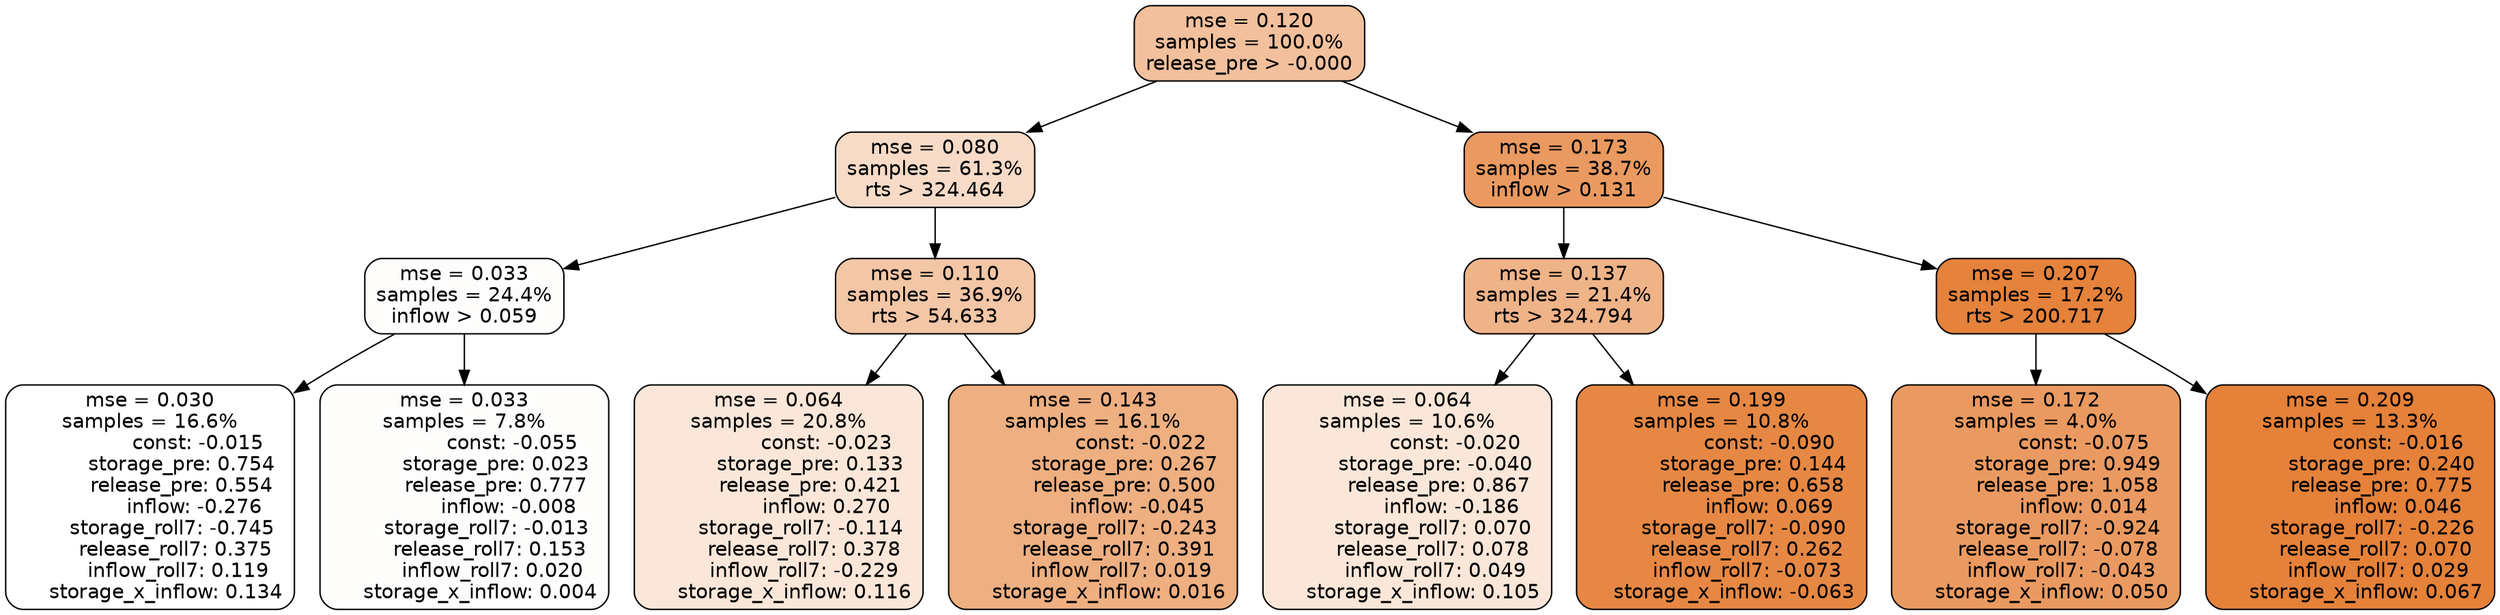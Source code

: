digraph tree {
node [shape=rectangle, style="filled, rounded", color="black", fontname=helvetica] ;
edge [fontname=helvetica] ;
	"0" [label="mse = 0.120
samples = 100.0%
release_pre > -0.000", fillcolor="#f2c09c"]
	"1" [label="mse = 0.080
samples = 61.3%
rts > 324.464", fillcolor="#f7dbc7"]
	"8" [label="mse = 0.173
samples = 38.7%
inflow > 0.131", fillcolor="#ea9a60"]
	"5" [label="mse = 0.033
samples = 24.4%
inflow > 0.059", fillcolor="#fefdfc"]
	"2" [label="mse = 0.110
samples = 36.9%
rts > 54.633", fillcolor="#f3c6a6"]
	"9" [label="mse = 0.137
samples = 21.4%
rts > 324.794", fillcolor="#efb388"]
	"12" [label="mse = 0.207
samples = 17.2%
rts > 200.717", fillcolor="#e5823b"]
	"6" [label="mse = 0.030
samples = 16.6%
               const: -0.015
          storage_pre: 0.754
          release_pre: 0.554
              inflow: -0.276
       storage_roll7: -0.745
        release_roll7: 0.375
         inflow_roll7: 0.119
     storage_x_inflow: 0.134", fillcolor="#ffffff"]
	"7" [label="mse = 0.033
samples = 7.8%
               const: -0.055
          storage_pre: 0.023
          release_pre: 0.777
              inflow: -0.008
       storage_roll7: -0.013
        release_roll7: 0.153
         inflow_roll7: 0.020
     storage_x_inflow: 0.004", fillcolor="#fefdfc"]
	"3" [label="mse = 0.064
samples = 20.8%
               const: -0.023
          storage_pre: 0.133
          release_pre: 0.421
               inflow: 0.270
       storage_roll7: -0.114
        release_roll7: 0.378
        inflow_roll7: -0.229
     storage_x_inflow: 0.116", fillcolor="#fae7d9"]
	"4" [label="mse = 0.143
samples = 16.1%
               const: -0.022
          storage_pre: 0.267
          release_pre: 0.500
              inflow: -0.045
       storage_roll7: -0.243
        release_roll7: 0.391
         inflow_roll7: 0.019
     storage_x_inflow: 0.016", fillcolor="#eeaf81"]
	"11" [label="mse = 0.064
samples = 10.6%
               const: -0.020
         storage_pre: -0.040
          release_pre: 0.867
              inflow: -0.186
        storage_roll7: 0.070
        release_roll7: 0.078
         inflow_roll7: 0.049
     storage_x_inflow: 0.105", fillcolor="#fae7d9"]
	"10" [label="mse = 0.199
samples = 10.8%
               const: -0.090
          storage_pre: 0.144
          release_pre: 0.658
               inflow: 0.069
       storage_roll7: -0.090
        release_roll7: 0.262
        inflow_roll7: -0.073
    storage_x_inflow: -0.063", fillcolor="#e68844"]
	"14" [label="mse = 0.172
samples = 4.0%
               const: -0.075
          storage_pre: 0.949
          release_pre: 1.058
               inflow: 0.014
       storage_roll7: -0.924
       release_roll7: -0.078
        inflow_roll7: -0.043
     storage_x_inflow: 0.050", fillcolor="#ea9a61"]
	"13" [label="mse = 0.209
samples = 13.3%
               const: -0.016
          storage_pre: 0.240
          release_pre: 0.775
               inflow: 0.046
       storage_roll7: -0.226
        release_roll7: 0.070
         inflow_roll7: 0.029
     storage_x_inflow: 0.067", fillcolor="#e58139"]

	"0" -> "1"
	"0" -> "8"
	"1" -> "2"
	"1" -> "5"
	"8" -> "9"
	"8" -> "12"
	"5" -> "6"
	"5" -> "7"
	"2" -> "3"
	"2" -> "4"
	"9" -> "10"
	"9" -> "11"
	"12" -> "13"
	"12" -> "14"
}